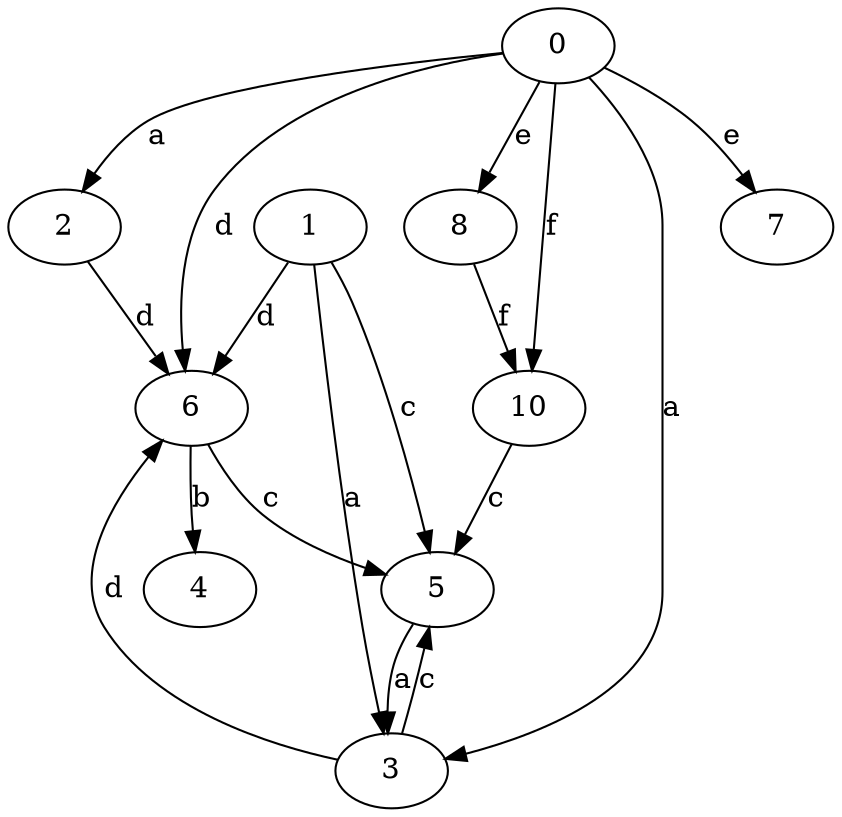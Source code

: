 strict digraph  {
2;
3;
4;
5;
0;
6;
7;
8;
1;
10;
2 -> 6  [label=d];
3 -> 5  [label=c];
3 -> 6  [label=d];
5 -> 3  [label=a];
0 -> 2  [label=a];
0 -> 3  [label=a];
0 -> 6  [label=d];
0 -> 7  [label=e];
0 -> 8  [label=e];
0 -> 10  [label=f];
6 -> 4  [label=b];
6 -> 5  [label=c];
8 -> 10  [label=f];
1 -> 3  [label=a];
1 -> 5  [label=c];
1 -> 6  [label=d];
10 -> 5  [label=c];
}
